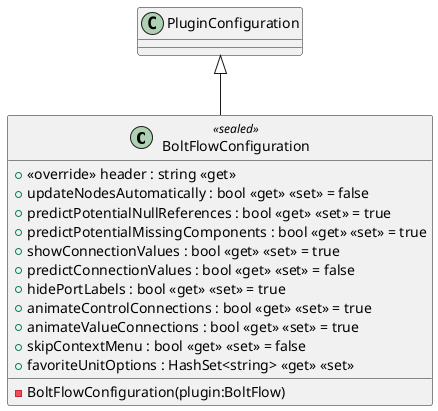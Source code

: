 @startuml
class BoltFlowConfiguration <<sealed>> {
    - BoltFlowConfiguration(plugin:BoltFlow)
    + <<override>> header : string <<get>>
    + updateNodesAutomatically : bool <<get>> <<set>> = false
    + predictPotentialNullReferences : bool <<get>> <<set>> = true
    + predictPotentialMissingComponents : bool <<get>> <<set>> = true
    + showConnectionValues : bool <<get>> <<set>> = true
    + predictConnectionValues : bool <<get>> <<set>> = false
    + hidePortLabels : bool <<get>> <<set>> = true
    + animateControlConnections : bool <<get>> <<set>> = true
    + animateValueConnections : bool <<get>> <<set>> = true
    + skipContextMenu : bool <<get>> <<set>> = false
    + favoriteUnitOptions : HashSet<string> <<get>> <<set>>
}
PluginConfiguration <|-- BoltFlowConfiguration
@enduml
